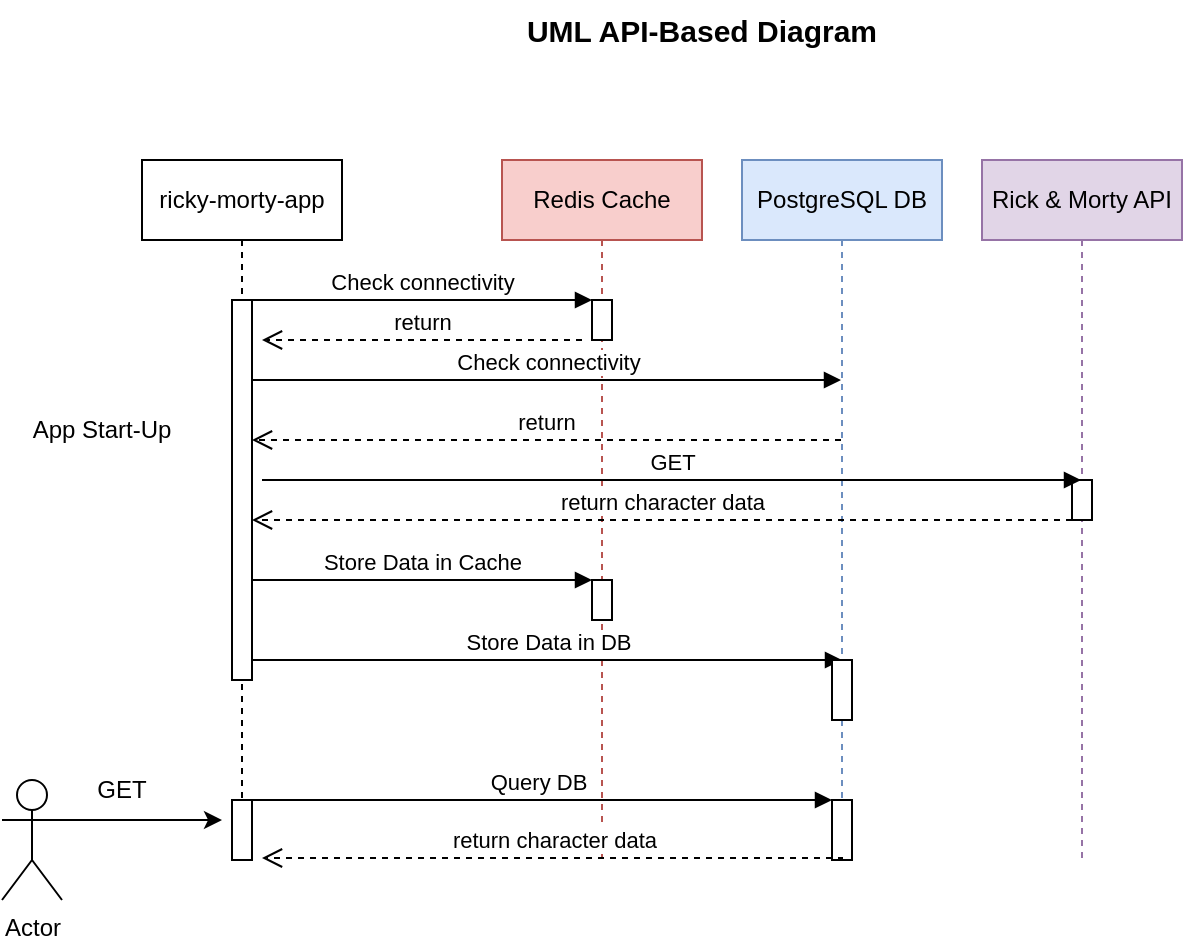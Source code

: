 <mxfile version="27.1.3">
  <diagram name="Page-1" id="2YBvvXClWsGukQMizWep">
    <mxGraphModel dx="1356" dy="764" grid="1" gridSize="10" guides="1" tooltips="1" connect="1" arrows="1" fold="1" page="1" pageScale="1" pageWidth="850" pageHeight="1100" math="0" shadow="0">
      <root>
        <mxCell id="0" />
        <mxCell id="1" parent="0" />
        <mxCell id="aM9ryv3xv72pqoxQDRHE-1" value="ricky-morty-app" style="shape=umlLifeline;perimeter=lifelinePerimeter;whiteSpace=wrap;html=1;container=0;dropTarget=0;collapsible=0;recursiveResize=0;outlineConnect=0;portConstraint=eastwest;newEdgeStyle={&quot;edgeStyle&quot;:&quot;elbowEdgeStyle&quot;,&quot;elbow&quot;:&quot;vertical&quot;,&quot;curved&quot;:0,&quot;rounded&quot;:0};" parent="1" vertex="1">
          <mxGeometry x="130" y="150" width="100" height="350" as="geometry" />
        </mxCell>
        <mxCell id="aM9ryv3xv72pqoxQDRHE-2" value="" style="html=1;points=[];perimeter=orthogonalPerimeter;outlineConnect=0;targetShapes=umlLifeline;portConstraint=eastwest;newEdgeStyle={&quot;edgeStyle&quot;:&quot;elbowEdgeStyle&quot;,&quot;elbow&quot;:&quot;vertical&quot;,&quot;curved&quot;:0,&quot;rounded&quot;:0};" parent="aM9ryv3xv72pqoxQDRHE-1" vertex="1">
          <mxGeometry x="45" y="70" width="10" height="190" as="geometry" />
        </mxCell>
        <mxCell id="AWvZD-LFlDiP_jnZuqWm-35" value="" style="html=1;points=[];perimeter=orthogonalPerimeter;outlineConnect=0;targetShapes=umlLifeline;portConstraint=eastwest;newEdgeStyle={&quot;edgeStyle&quot;:&quot;elbowEdgeStyle&quot;,&quot;elbow&quot;:&quot;vertical&quot;,&quot;curved&quot;:0,&quot;rounded&quot;:0};" vertex="1" parent="aM9ryv3xv72pqoxQDRHE-1">
          <mxGeometry x="45" y="320" width="10" height="30" as="geometry" />
        </mxCell>
        <mxCell id="aM9ryv3xv72pqoxQDRHE-5" value="Redis Cache" style="shape=umlLifeline;perimeter=lifelinePerimeter;whiteSpace=wrap;html=1;container=0;dropTarget=0;collapsible=0;recursiveResize=0;outlineConnect=0;portConstraint=eastwest;newEdgeStyle={&quot;edgeStyle&quot;:&quot;elbowEdgeStyle&quot;,&quot;elbow&quot;:&quot;vertical&quot;,&quot;curved&quot;:0,&quot;rounded&quot;:0};fillColor=#f8cecc;strokeColor=#b85450;" parent="1" vertex="1">
          <mxGeometry x="310" y="150" width="100" height="350" as="geometry" />
        </mxCell>
        <mxCell id="aM9ryv3xv72pqoxQDRHE-6" value="" style="html=1;points=[];perimeter=orthogonalPerimeter;outlineConnect=0;targetShapes=umlLifeline;portConstraint=eastwest;newEdgeStyle={&quot;edgeStyle&quot;:&quot;elbowEdgeStyle&quot;,&quot;elbow&quot;:&quot;vertical&quot;,&quot;curved&quot;:0,&quot;rounded&quot;:0};" parent="aM9ryv3xv72pqoxQDRHE-5" vertex="1">
          <mxGeometry x="45" y="70" width="10" height="20" as="geometry" />
        </mxCell>
        <mxCell id="aM9ryv3xv72pqoxQDRHE-7" value="Check connectivity" style="html=1;verticalAlign=bottom;endArrow=block;edgeStyle=elbowEdgeStyle;elbow=vertical;curved=0;rounded=0;" parent="1" edge="1">
          <mxGeometry relative="1" as="geometry">
            <mxPoint x="185" y="220" as="sourcePoint" />
            <Array as="points">
              <mxPoint x="270" y="220" />
            </Array>
            <mxPoint x="355" y="220" as="targetPoint" />
          </mxGeometry>
        </mxCell>
        <mxCell id="AWvZD-LFlDiP_jnZuqWm-1" value="UML API-Based Diagram" style="text;html=1;align=center;verticalAlign=middle;whiteSpace=wrap;rounded=0;fontSize=15;fontStyle=1" vertex="1" parent="1">
          <mxGeometry x="300" y="70" width="220" height="30" as="geometry" />
        </mxCell>
        <mxCell id="AWvZD-LFlDiP_jnZuqWm-2" value="PostgreSQL DB" style="shape=umlLifeline;perimeter=lifelinePerimeter;whiteSpace=wrap;html=1;container=0;dropTarget=0;collapsible=0;recursiveResize=0;outlineConnect=0;portConstraint=eastwest;newEdgeStyle={&quot;edgeStyle&quot;:&quot;elbowEdgeStyle&quot;,&quot;elbow&quot;:&quot;vertical&quot;,&quot;curved&quot;:0,&quot;rounded&quot;:0};fillColor=#dae8fc;strokeColor=#6c8ebf;" vertex="1" parent="1">
          <mxGeometry x="430" y="150" width="100" height="350" as="geometry" />
        </mxCell>
        <mxCell id="AWvZD-LFlDiP_jnZuqWm-38" value="" style="html=1;points=[];perimeter=orthogonalPerimeter;outlineConnect=0;targetShapes=umlLifeline;portConstraint=eastwest;newEdgeStyle={&quot;edgeStyle&quot;:&quot;elbowEdgeStyle&quot;,&quot;elbow&quot;:&quot;vertical&quot;,&quot;curved&quot;:0,&quot;rounded&quot;:0};" vertex="1" parent="AWvZD-LFlDiP_jnZuqWm-2">
          <mxGeometry x="45" y="320" width="10" height="30" as="geometry" />
        </mxCell>
        <mxCell id="AWvZD-LFlDiP_jnZuqWm-4" value="Rick &amp;amp; Morty API" style="shape=umlLifeline;perimeter=lifelinePerimeter;whiteSpace=wrap;html=1;container=0;dropTarget=0;collapsible=0;recursiveResize=0;outlineConnect=0;portConstraint=eastwest;newEdgeStyle={&quot;edgeStyle&quot;:&quot;elbowEdgeStyle&quot;,&quot;elbow&quot;:&quot;vertical&quot;,&quot;curved&quot;:0,&quot;rounded&quot;:0};fillColor=#e1d5e7;strokeColor=#9673a6;" vertex="1" parent="1">
          <mxGeometry x="550" y="150" width="100" height="350" as="geometry" />
        </mxCell>
        <mxCell id="AWvZD-LFlDiP_jnZuqWm-5" value="" style="html=1;points=[];perimeter=orthogonalPerimeter;outlineConnect=0;targetShapes=umlLifeline;portConstraint=eastwest;newEdgeStyle={&quot;edgeStyle&quot;:&quot;elbowEdgeStyle&quot;,&quot;elbow&quot;:&quot;vertical&quot;,&quot;curved&quot;:0,&quot;rounded&quot;:0};" vertex="1" parent="AWvZD-LFlDiP_jnZuqWm-4">
          <mxGeometry x="45" y="160" width="10" height="20" as="geometry" />
        </mxCell>
        <mxCell id="AWvZD-LFlDiP_jnZuqWm-8" value="Check connectivity" style="html=1;verticalAlign=bottom;endArrow=block;edgeStyle=elbowEdgeStyle;elbow=vertical;curved=0;rounded=0;" edge="1" parent="1" source="aM9ryv3xv72pqoxQDRHE-2" target="AWvZD-LFlDiP_jnZuqWm-2">
          <mxGeometry relative="1" as="geometry">
            <mxPoint x="190" y="260" as="sourcePoint" />
            <Array as="points">
              <mxPoint x="275" y="260" />
            </Array>
            <mxPoint x="360" y="260" as="targetPoint" />
          </mxGeometry>
        </mxCell>
        <mxCell id="AWvZD-LFlDiP_jnZuqWm-15" value="return" style="html=1;verticalAlign=bottom;endArrow=open;dashed=1;endSize=8;edgeStyle=elbowEdgeStyle;elbow=vertical;curved=0;rounded=0;" edge="1" parent="1">
          <mxGeometry relative="1" as="geometry">
            <mxPoint x="190" y="240" as="targetPoint" />
            <Array as="points">
              <mxPoint x="275" y="240" />
            </Array>
            <mxPoint x="350" y="240" as="sourcePoint" />
          </mxGeometry>
        </mxCell>
        <mxCell id="AWvZD-LFlDiP_jnZuqWm-16" value="return" style="html=1;verticalAlign=bottom;endArrow=open;dashed=1;endSize=8;edgeStyle=elbowEdgeStyle;elbow=vertical;curved=0;rounded=0;" edge="1" parent="1" source="AWvZD-LFlDiP_jnZuqWm-2" target="aM9ryv3xv72pqoxQDRHE-2">
          <mxGeometry relative="1" as="geometry">
            <mxPoint x="190" y="290" as="targetPoint" />
            <Array as="points">
              <mxPoint x="285" y="290" />
            </Array>
            <mxPoint x="360" y="290" as="sourcePoint" />
          </mxGeometry>
        </mxCell>
        <mxCell id="AWvZD-LFlDiP_jnZuqWm-17" value="GET" style="html=1;verticalAlign=bottom;endArrow=block;edgeStyle=elbowEdgeStyle;elbow=vertical;curved=0;rounded=0;exitX=0.5;exitY=0.474;exitDx=0;exitDy=0;exitPerimeter=0;" edge="1" parent="1" target="AWvZD-LFlDiP_jnZuqWm-4">
          <mxGeometry relative="1" as="geometry">
            <mxPoint x="190" y="310.0" as="sourcePoint" />
            <Array as="points" />
            <mxPoint x="540" y="310" as="targetPoint" />
          </mxGeometry>
        </mxCell>
        <mxCell id="AWvZD-LFlDiP_jnZuqWm-18" value="return character data" style="html=1;verticalAlign=bottom;endArrow=open;dashed=1;endSize=8;edgeStyle=elbowEdgeStyle;elbow=vertical;curved=0;rounded=0;" edge="1" parent="1" target="aM9ryv3xv72pqoxQDRHE-2">
          <mxGeometry relative="1" as="geometry">
            <mxPoint x="300" y="330" as="targetPoint" />
            <Array as="points">
              <mxPoint x="400" y="330" />
            </Array>
            <mxPoint x="595" y="330" as="sourcePoint" />
          </mxGeometry>
        </mxCell>
        <mxCell id="AWvZD-LFlDiP_jnZuqWm-21" value="App Start-Up" style="text;html=1;align=center;verticalAlign=middle;whiteSpace=wrap;rounded=0;" vertex="1" parent="1">
          <mxGeometry x="70" y="270" width="80" height="30" as="geometry" />
        </mxCell>
        <mxCell id="AWvZD-LFlDiP_jnZuqWm-28" value="" style="html=1;points=[];perimeter=orthogonalPerimeter;outlineConnect=0;targetShapes=umlLifeline;portConstraint=eastwest;newEdgeStyle={&quot;edgeStyle&quot;:&quot;elbowEdgeStyle&quot;,&quot;elbow&quot;:&quot;vertical&quot;,&quot;curved&quot;:0,&quot;rounded&quot;:0};" vertex="1" parent="1">
          <mxGeometry x="355" y="360" width="10" height="20" as="geometry" />
        </mxCell>
        <mxCell id="AWvZD-LFlDiP_jnZuqWm-29" value="Store Data in Cache" style="html=1;verticalAlign=bottom;endArrow=block;edgeStyle=elbowEdgeStyle;elbow=horizontal;curved=0;rounded=0;" edge="1" parent="1">
          <mxGeometry relative="1" as="geometry">
            <mxPoint x="185" y="360" as="sourcePoint" />
            <Array as="points">
              <mxPoint x="270" y="360" />
            </Array>
            <mxPoint x="355" y="360" as="targetPoint" />
          </mxGeometry>
        </mxCell>
        <mxCell id="AWvZD-LFlDiP_jnZuqWm-30" value="Store Data in DB" style="html=1;verticalAlign=bottom;endArrow=block;edgeStyle=elbowEdgeStyle;elbow=vertical;curved=0;rounded=0;" edge="1" parent="1">
          <mxGeometry relative="1" as="geometry">
            <mxPoint x="185" y="400" as="sourcePoint" />
            <Array as="points">
              <mxPoint x="275" y="400" />
            </Array>
            <mxPoint x="480" y="400" as="targetPoint" />
          </mxGeometry>
        </mxCell>
        <mxCell id="AWvZD-LFlDiP_jnZuqWm-31" value="" style="html=1;points=[];perimeter=orthogonalPerimeter;outlineConnect=0;targetShapes=umlLifeline;portConstraint=eastwest;newEdgeStyle={&quot;edgeStyle&quot;:&quot;elbowEdgeStyle&quot;,&quot;elbow&quot;:&quot;vertical&quot;,&quot;curved&quot;:0,&quot;rounded&quot;:0};" vertex="1" parent="1">
          <mxGeometry x="475" y="400" width="10" height="30" as="geometry" />
        </mxCell>
        <mxCell id="AWvZD-LFlDiP_jnZuqWm-34" value="Actor" style="shape=umlActor;verticalLabelPosition=bottom;verticalAlign=top;html=1;outlineConnect=0;" vertex="1" parent="1">
          <mxGeometry x="60" y="460" width="30" height="60" as="geometry" />
        </mxCell>
        <mxCell id="AWvZD-LFlDiP_jnZuqWm-36" value="" style="endArrow=classic;html=1;rounded=0;exitX=1;exitY=0.333;exitDx=0;exitDy=0;exitPerimeter=0;" edge="1" parent="1" source="AWvZD-LFlDiP_jnZuqWm-34">
          <mxGeometry width="50" height="50" relative="1" as="geometry">
            <mxPoint x="400" y="550" as="sourcePoint" />
            <mxPoint x="170" y="480" as="targetPoint" />
          </mxGeometry>
        </mxCell>
        <mxCell id="AWvZD-LFlDiP_jnZuqWm-37" value="GET" style="text;html=1;align=center;verticalAlign=middle;whiteSpace=wrap;rounded=0;" vertex="1" parent="1">
          <mxGeometry x="90" y="450" width="60" height="30" as="geometry" />
        </mxCell>
        <mxCell id="AWvZD-LFlDiP_jnZuqWm-39" value="Query DB" style="html=1;verticalAlign=bottom;endArrow=block;edgeStyle=elbowEdgeStyle;elbow=vertical;curved=0;rounded=0;exitX=0.5;exitY=0.474;exitDx=0;exitDy=0;exitPerimeter=0;" edge="1" parent="1" target="AWvZD-LFlDiP_jnZuqWm-38">
          <mxGeometry relative="1" as="geometry">
            <mxPoint x="180" y="470.0" as="sourcePoint" />
            <Array as="points" />
            <mxPoint x="470" y="470" as="targetPoint" />
          </mxGeometry>
        </mxCell>
        <mxCell id="AWvZD-LFlDiP_jnZuqWm-40" value="return character data" style="html=1;verticalAlign=bottom;endArrow=open;dashed=1;endSize=8;edgeStyle=elbowEdgeStyle;elbow=vertical;curved=0;rounded=0;" edge="1" parent="1">
          <mxGeometry relative="1" as="geometry">
            <mxPoint x="190" y="499" as="targetPoint" />
            <Array as="points">
              <mxPoint x="405" y="499" />
            </Array>
            <mxPoint x="480" y="500" as="sourcePoint" />
          </mxGeometry>
        </mxCell>
      </root>
    </mxGraphModel>
  </diagram>
</mxfile>
